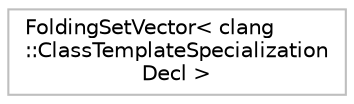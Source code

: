digraph "Graphical Class Hierarchy"
{
 // LATEX_PDF_SIZE
  bgcolor="transparent";
  edge [fontname="Helvetica",fontsize="10",labelfontname="Helvetica",labelfontsize="10"];
  node [fontname="Helvetica",fontsize="10",shape=record];
  rankdir="LR";
  Node0 [label="FoldingSetVector\< clang\l::ClassTemplateSpecialization\lDecl \>",height=0.2,width=0.4,color="grey75",tooltip=" "];
}
